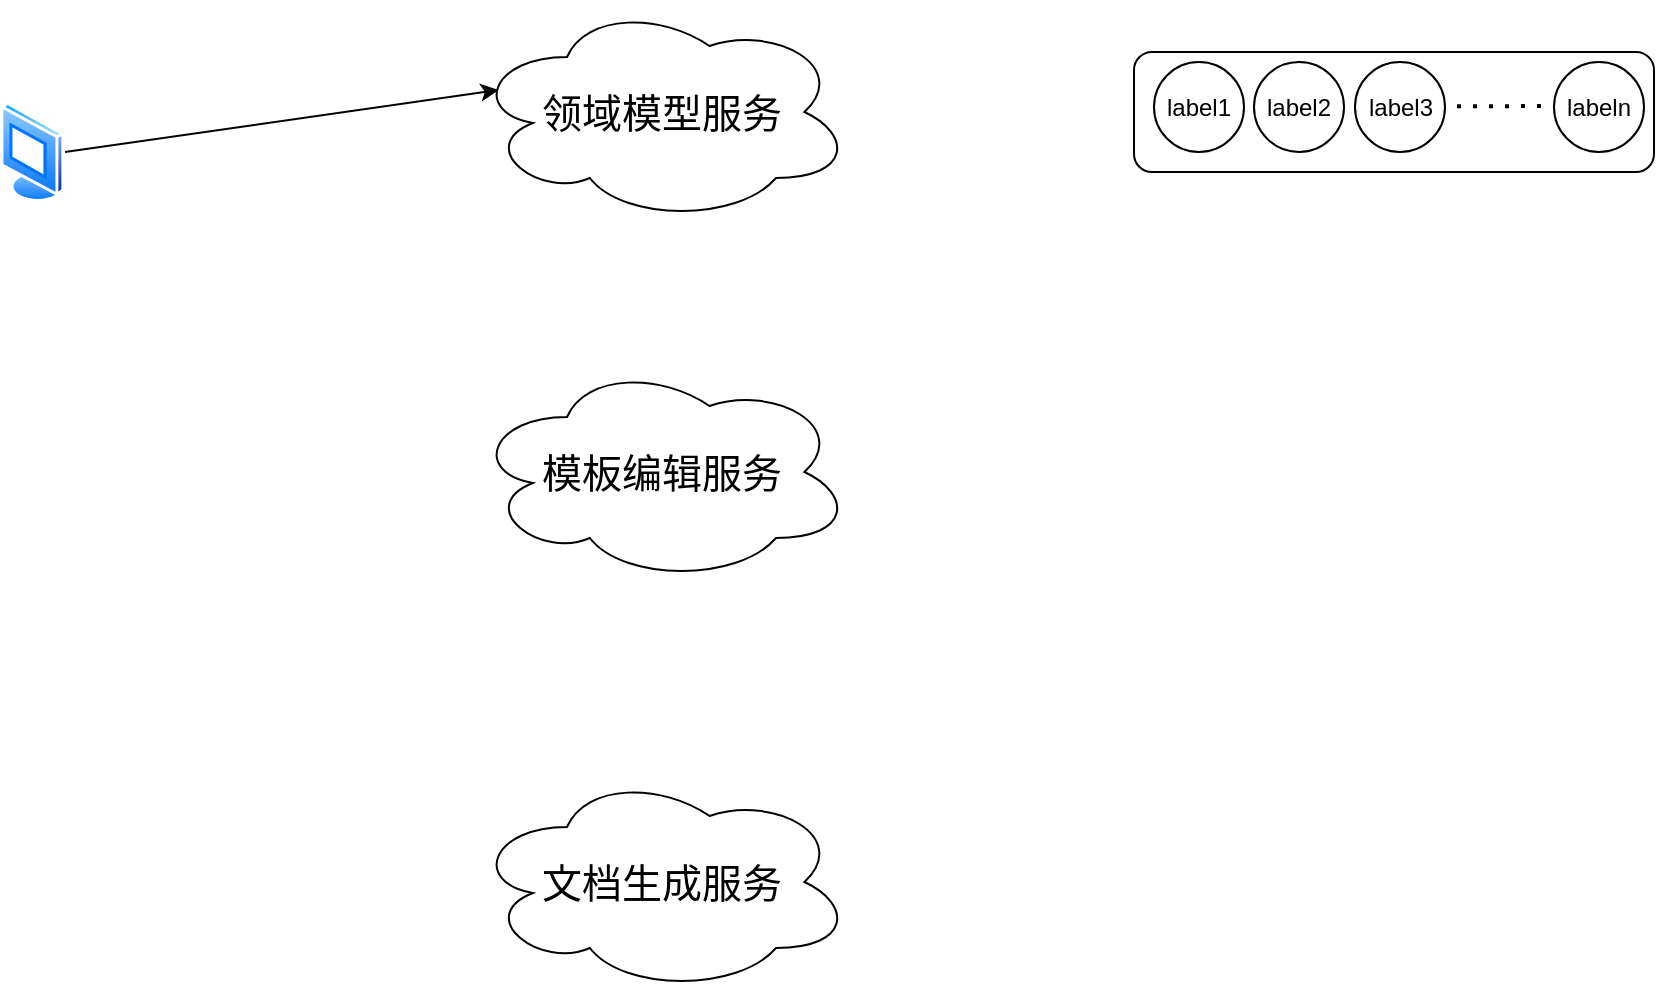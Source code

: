 <mxfile version="21.1.4" type="github">
  <diagram name="第 1 页" id="JtB2Q_H3nAouYNFGQ_17">
    <mxGraphModel dx="690" dy="409" grid="1" gridSize="10" guides="1" tooltips="1" connect="1" arrows="1" fold="1" page="1" pageScale="1" pageWidth="827" pageHeight="1169" math="0" shadow="0">
      <root>
        <mxCell id="0" />
        <mxCell id="1" parent="0" />
        <mxCell id="Y6NSSMlVkYCCk9iERCb4-1" value="&lt;font style=&quot;font-size: 20px;&quot;&gt;领域模型服务&lt;/font&gt;" style="ellipse;shape=cloud;whiteSpace=wrap;html=1;" vertex="1" parent="1">
          <mxGeometry x="650" y="60" width="190" height="110" as="geometry" />
        </mxCell>
        <mxCell id="Y6NSSMlVkYCCk9iERCb4-2" value="&lt;font style=&quot;font-size: 20px;&quot;&gt;模板编辑服务&lt;/font&gt;" style="ellipse;shape=cloud;whiteSpace=wrap;html=1;" vertex="1" parent="1">
          <mxGeometry x="650" y="240" width="190" height="110" as="geometry" />
        </mxCell>
        <mxCell id="Y6NSSMlVkYCCk9iERCb4-3" value="&lt;font style=&quot;font-size: 20px;&quot;&gt;文档生成服务&lt;/font&gt;" style="ellipse;shape=cloud;whiteSpace=wrap;html=1;" vertex="1" parent="1">
          <mxGeometry x="650" y="445" width="190" height="110" as="geometry" />
        </mxCell>
        <mxCell id="Y6NSSMlVkYCCk9iERCb4-5" value="" style="rounded=1;whiteSpace=wrap;html=1;" vertex="1" parent="1">
          <mxGeometry x="981" y="85" width="260" height="60" as="geometry" />
        </mxCell>
        <mxCell id="Y6NSSMlVkYCCk9iERCb4-6" value="label1" style="ellipse;whiteSpace=wrap;html=1;aspect=fixed;" vertex="1" parent="1">
          <mxGeometry x="991" y="90" width="45" height="45" as="geometry" />
        </mxCell>
        <mxCell id="Y6NSSMlVkYCCk9iERCb4-7" value="label2" style="ellipse;whiteSpace=wrap;html=1;aspect=fixed;" vertex="1" parent="1">
          <mxGeometry x="1041" y="90" width="45" height="45" as="geometry" />
        </mxCell>
        <mxCell id="Y6NSSMlVkYCCk9iERCb4-8" value="label3" style="ellipse;whiteSpace=wrap;html=1;aspect=fixed;" vertex="1" parent="1">
          <mxGeometry x="1091.5" y="90" width="45" height="45" as="geometry" />
        </mxCell>
        <mxCell id="Y6NSSMlVkYCCk9iERCb4-9" value="labeln" style="ellipse;whiteSpace=wrap;html=1;aspect=fixed;" vertex="1" parent="1">
          <mxGeometry x="1191" y="90" width="45" height="45" as="geometry" />
        </mxCell>
        <mxCell id="Y6NSSMlVkYCCk9iERCb4-11" value="" style="endArrow=none;dashed=1;html=1;dashPattern=1 3;strokeWidth=2;rounded=0;" edge="1" parent="1">
          <mxGeometry width="50" height="50" relative="1" as="geometry">
            <mxPoint x="1142.5" y="112.16" as="sourcePoint" />
            <mxPoint x="1190" y="112" as="targetPoint" />
          </mxGeometry>
        </mxCell>
        <mxCell id="Y6NSSMlVkYCCk9iERCb4-12" value="" style="image;aspect=fixed;perimeter=ellipsePerimeter;html=1;align=center;shadow=0;dashed=0;spacingTop=3;image=img/lib/active_directory/vista_terminal.svg;" vertex="1" parent="1">
          <mxGeometry x="414" y="110" width="32.5" height="50" as="geometry" />
        </mxCell>
        <mxCell id="Y6NSSMlVkYCCk9iERCb4-13" value="" style="endArrow=classic;html=1;rounded=0;exitX=1;exitY=0.5;exitDx=0;exitDy=0;entryX=0.07;entryY=0.4;entryDx=0;entryDy=0;entryPerimeter=0;" edge="1" parent="1" source="Y6NSSMlVkYCCk9iERCb4-12" target="Y6NSSMlVkYCCk9iERCb4-1">
          <mxGeometry width="50" height="50" relative="1" as="geometry">
            <mxPoint x="680" y="90" as="sourcePoint" />
            <mxPoint x="730" y="40" as="targetPoint" />
          </mxGeometry>
        </mxCell>
      </root>
    </mxGraphModel>
  </diagram>
</mxfile>
